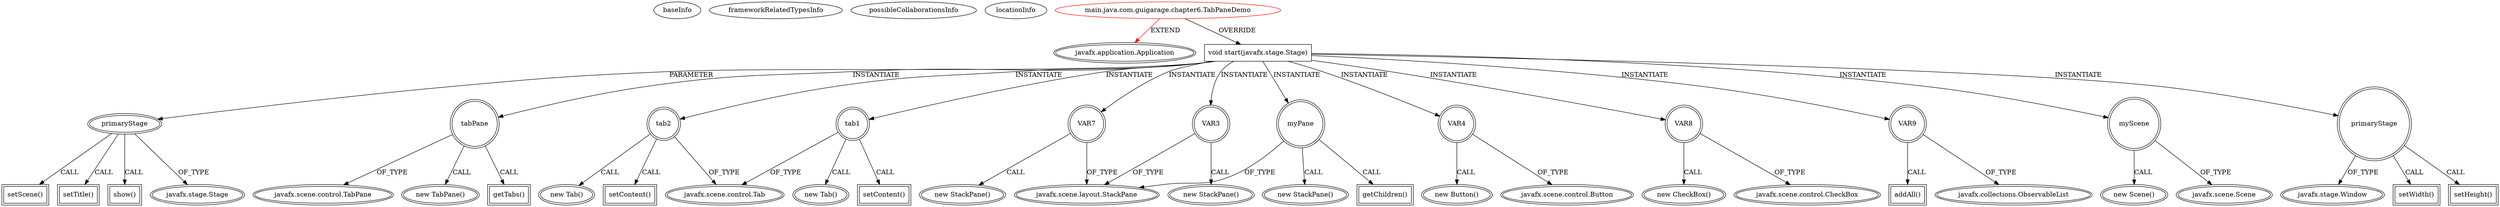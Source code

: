 digraph {
baseInfo[graphId=2878,category="extension_graph",isAnonymous=false,possibleRelation=false]
frameworkRelatedTypesInfo[0="javafx.application.Application"]
possibleCollaborationsInfo[]
locationInfo[projectName="guigarage-mastering-javafx-controls",filePath="/guigarage-mastering-javafx-controls/mastering-javafx-controls-master/src/main/java/com/guigarage/chapter6/TabPaneDemo.java",contextSignature="TabPaneDemo",graphId="2878"]
0[label="main.java.com.guigarage.chapter6.TabPaneDemo",vertexType="ROOT_CLIENT_CLASS_DECLARATION",isFrameworkType=false,color=red]
1[label="javafx.application.Application",vertexType="FRAMEWORK_CLASS_TYPE",isFrameworkType=true,peripheries=2]
2[label="void start(javafx.stage.Stage)",vertexType="OVERRIDING_METHOD_DECLARATION",isFrameworkType=false,shape=box]
3[label="primaryStage",vertexType="PARAMETER_DECLARATION",isFrameworkType=true,peripheries=2]
4[label="javafx.stage.Stage",vertexType="FRAMEWORK_CLASS_TYPE",isFrameworkType=true,peripheries=2]
6[label="tabPane",vertexType="VARIABLE_EXPRESION",isFrameworkType=true,peripheries=2,shape=circle]
7[label="javafx.scene.control.TabPane",vertexType="FRAMEWORK_CLASS_TYPE",isFrameworkType=true,peripheries=2]
5[label="new TabPane()",vertexType="CONSTRUCTOR_CALL",isFrameworkType=true,peripheries=2]
9[label="tab1",vertexType="VARIABLE_EXPRESION",isFrameworkType=true,peripheries=2,shape=circle]
10[label="javafx.scene.control.Tab",vertexType="FRAMEWORK_CLASS_TYPE",isFrameworkType=true,peripheries=2]
8[label="new Tab()",vertexType="CONSTRUCTOR_CALL",isFrameworkType=true,peripheries=2]
12[label="setContent()",vertexType="INSIDE_CALL",isFrameworkType=true,peripheries=2,shape=box]
14[label="VAR3",vertexType="VARIABLE_EXPRESION",isFrameworkType=true,peripheries=2,shape=circle]
15[label="javafx.scene.layout.StackPane",vertexType="FRAMEWORK_CLASS_TYPE",isFrameworkType=true,peripheries=2]
13[label="new StackPane()",vertexType="CONSTRUCTOR_CALL",isFrameworkType=true,peripheries=2]
17[label="VAR4",vertexType="VARIABLE_EXPRESION",isFrameworkType=true,peripheries=2,shape=circle]
18[label="javafx.scene.control.Button",vertexType="FRAMEWORK_CLASS_TYPE",isFrameworkType=true,peripheries=2]
16[label="new Button()",vertexType="CONSTRUCTOR_CALL",isFrameworkType=true,peripheries=2]
20[label="tab2",vertexType="VARIABLE_EXPRESION",isFrameworkType=true,peripheries=2,shape=circle]
19[label="new Tab()",vertexType="CONSTRUCTOR_CALL",isFrameworkType=true,peripheries=2]
23[label="setContent()",vertexType="INSIDE_CALL",isFrameworkType=true,peripheries=2,shape=box]
25[label="VAR7",vertexType="VARIABLE_EXPRESION",isFrameworkType=true,peripheries=2,shape=circle]
24[label="new StackPane()",vertexType="CONSTRUCTOR_CALL",isFrameworkType=true,peripheries=2]
28[label="VAR8",vertexType="VARIABLE_EXPRESION",isFrameworkType=true,peripheries=2,shape=circle]
29[label="javafx.scene.control.CheckBox",vertexType="FRAMEWORK_CLASS_TYPE",isFrameworkType=true,peripheries=2]
27[label="new CheckBox()",vertexType="CONSTRUCTOR_CALL",isFrameworkType=true,peripheries=2]
30[label="VAR9",vertexType="VARIABLE_EXPRESION",isFrameworkType=true,peripheries=2,shape=circle]
32[label="javafx.collections.ObservableList",vertexType="FRAMEWORK_INTERFACE_TYPE",isFrameworkType=true,peripheries=2]
31[label="addAll()",vertexType="INSIDE_CALL",isFrameworkType=true,peripheries=2,shape=box]
34[label="getTabs()",vertexType="INSIDE_CALL",isFrameworkType=true,peripheries=2,shape=box]
36[label="myPane",vertexType="VARIABLE_EXPRESION",isFrameworkType=true,peripheries=2,shape=circle]
35[label="new StackPane()",vertexType="CONSTRUCTOR_CALL",isFrameworkType=true,peripheries=2]
39[label="getChildren()",vertexType="INSIDE_CALL",isFrameworkType=true,peripheries=2,shape=box]
41[label="myScene",vertexType="VARIABLE_EXPRESION",isFrameworkType=true,peripheries=2,shape=circle]
42[label="javafx.scene.Scene",vertexType="FRAMEWORK_CLASS_TYPE",isFrameworkType=true,peripheries=2]
40[label="new Scene()",vertexType="CONSTRUCTOR_CALL",isFrameworkType=true,peripheries=2]
44[label="setScene()",vertexType="INSIDE_CALL",isFrameworkType=true,peripheries=2,shape=box]
46[label="setTitle()",vertexType="INSIDE_CALL",isFrameworkType=true,peripheries=2,shape=box]
47[label="primaryStage",vertexType="VARIABLE_EXPRESION",isFrameworkType=true,peripheries=2,shape=circle]
49[label="javafx.stage.Window",vertexType="FRAMEWORK_CLASS_TYPE",isFrameworkType=true,peripheries=2]
48[label="setWidth()",vertexType="INSIDE_CALL",isFrameworkType=true,peripheries=2,shape=box]
51[label="setHeight()",vertexType="INSIDE_CALL",isFrameworkType=true,peripheries=2,shape=box]
53[label="show()",vertexType="INSIDE_CALL",isFrameworkType=true,peripheries=2,shape=box]
0->1[label="EXTEND",color=red]
0->2[label="OVERRIDE"]
3->4[label="OF_TYPE"]
2->3[label="PARAMETER"]
2->6[label="INSTANTIATE"]
6->7[label="OF_TYPE"]
6->5[label="CALL"]
2->9[label="INSTANTIATE"]
9->10[label="OF_TYPE"]
9->8[label="CALL"]
9->12[label="CALL"]
2->14[label="INSTANTIATE"]
14->15[label="OF_TYPE"]
14->13[label="CALL"]
2->17[label="INSTANTIATE"]
17->18[label="OF_TYPE"]
17->16[label="CALL"]
2->20[label="INSTANTIATE"]
20->10[label="OF_TYPE"]
20->19[label="CALL"]
20->23[label="CALL"]
2->25[label="INSTANTIATE"]
25->15[label="OF_TYPE"]
25->24[label="CALL"]
2->28[label="INSTANTIATE"]
28->29[label="OF_TYPE"]
28->27[label="CALL"]
2->30[label="INSTANTIATE"]
30->32[label="OF_TYPE"]
30->31[label="CALL"]
6->34[label="CALL"]
2->36[label="INSTANTIATE"]
36->15[label="OF_TYPE"]
36->35[label="CALL"]
36->39[label="CALL"]
2->41[label="INSTANTIATE"]
41->42[label="OF_TYPE"]
41->40[label="CALL"]
3->44[label="CALL"]
3->46[label="CALL"]
2->47[label="INSTANTIATE"]
47->49[label="OF_TYPE"]
47->48[label="CALL"]
47->51[label="CALL"]
3->53[label="CALL"]
}
